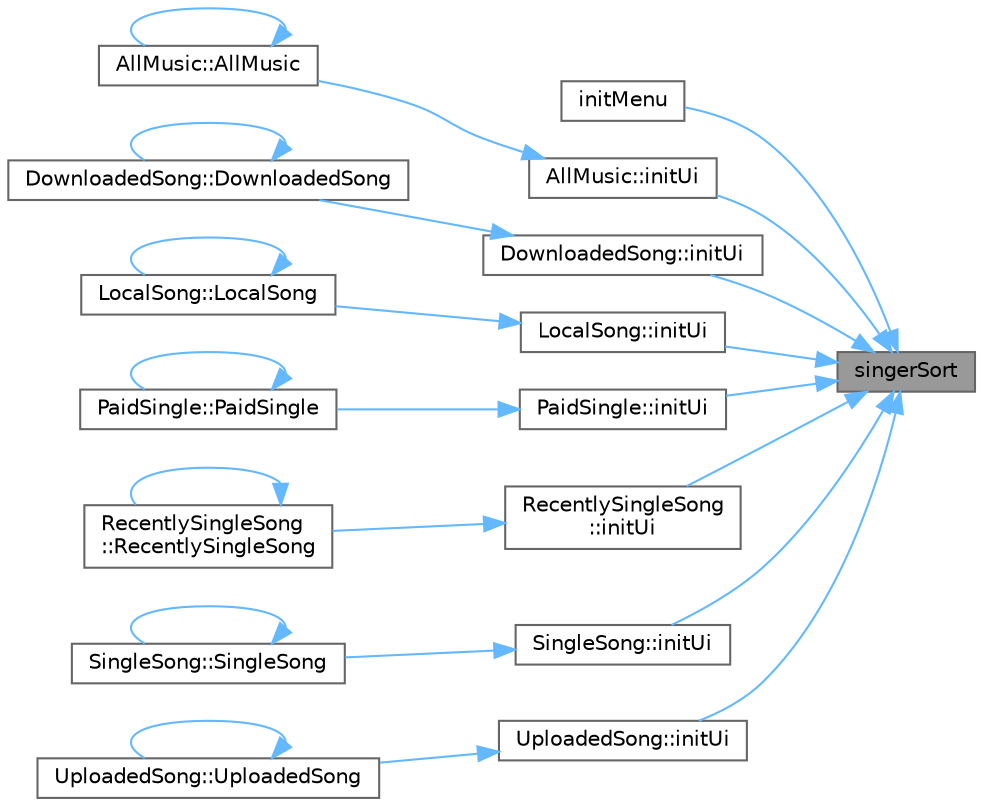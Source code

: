digraph "singerSort"
{
 // LATEX_PDF_SIZE
  bgcolor="transparent";
  edge [fontname=Helvetica,fontsize=10,labelfontname=Helvetica,labelfontsize=10];
  node [fontname=Helvetica,fontsize=10,shape=box,height=0.2,width=0.4];
  rankdir="RL";
  Node1 [id="Node000001",label="singerSort",height=0.2,width=0.4,color="gray40", fillcolor="grey60", style="filled", fontcolor="black",tooltip="歌手排序信号"];
  Node1 -> Node2 [id="edge1_Node000001_Node000002",dir="back",color="steelblue1",style="solid",tooltip=" "];
  Node2 [id="Node000002",label="initMenu",height=0.2,width=0.4,color="grey40", fillcolor="white", style="filled",URL="$class_sort_option_menu.html#a9b45abf428270b1d7e17309e9fc6fe1f",tooltip="初始化菜单布局和内容"];
  Node1 -> Node3 [id="edge2_Node000001_Node000003",dir="back",color="steelblue1",style="solid",tooltip=" "];
  Node3 [id="Node000003",label="AllMusic::initUi",height=0.2,width=0.4,color="grey40", fillcolor="white", style="filled",URL="$class_all_music.html#afba6e95967cc3eb25fd518f7bde6ec04",tooltip="初始化界面"];
  Node3 -> Node4 [id="edge3_Node000003_Node000004",dir="back",color="steelblue1",style="solid",tooltip=" "];
  Node4 [id="Node000004",label="AllMusic::AllMusic",height=0.2,width=0.4,color="grey40", fillcolor="white", style="filled",URL="$class_all_music.html#a64c818ba8964b8bb3b244005b4c57afb",tooltip="构造函数，初始化音乐管理界面"];
  Node4 -> Node4 [id="edge4_Node000004_Node000004",dir="back",color="steelblue1",style="solid",tooltip=" "];
  Node1 -> Node5 [id="edge5_Node000001_Node000005",dir="back",color="steelblue1",style="solid",tooltip=" "];
  Node5 [id="Node000005",label="DownloadedSong::initUi",height=0.2,width=0.4,color="grey40", fillcolor="white", style="filled",URL="$class_downloaded_song.html#afba6e95967cc3eb25fd518f7bde6ec04",tooltip="初始化界面"];
  Node5 -> Node6 [id="edge6_Node000005_Node000006",dir="back",color="steelblue1",style="solid",tooltip=" "];
  Node6 [id="Node000006",label="DownloadedSong::DownloadedSong",height=0.2,width=0.4,color="grey40", fillcolor="white", style="filled",URL="$class_downloaded_song.html#a0d6c6f718b19ebb36aa3fb057fa5484a",tooltip="构造函数，初始化已下载歌曲界面"];
  Node6 -> Node6 [id="edge7_Node000006_Node000006",dir="back",color="steelblue1",style="solid",tooltip=" "];
  Node1 -> Node7 [id="edge8_Node000001_Node000007",dir="back",color="steelblue1",style="solid",tooltip=" "];
  Node7 [id="Node000007",label="LocalSong::initUi",height=0.2,width=0.4,color="grey40", fillcolor="white", style="filled",URL="$class_local_song.html#afba6e95967cc3eb25fd518f7bde6ec04",tooltip="初始化界面"];
  Node7 -> Node8 [id="edge9_Node000007_Node000008",dir="back",color="steelblue1",style="solid",tooltip=" "];
  Node8 [id="Node000008",label="LocalSong::LocalSong",height=0.2,width=0.4,color="grey40", fillcolor="white", style="filled",URL="$class_local_song.html#a9375f55dd6d49239d63d3c19eaef2237",tooltip="构造函数，初始化本地歌曲界面"];
  Node8 -> Node8 [id="edge10_Node000008_Node000008",dir="back",color="steelblue1",style="solid",tooltip=" "];
  Node1 -> Node9 [id="edge11_Node000001_Node000009",dir="back",color="steelblue1",style="solid",tooltip=" "];
  Node9 [id="Node000009",label="PaidSingle::initUi",height=0.2,width=0.4,color="grey40", fillcolor="white", style="filled",URL="$class_paid_single.html#afba6e95967cc3eb25fd518f7bde6ec04",tooltip="初始化界面"];
  Node9 -> Node10 [id="edge12_Node000009_Node000010",dir="back",color="steelblue1",style="solid",tooltip=" "];
  Node10 [id="Node000010",label="PaidSingle::PaidSingle",height=0.2,width=0.4,color="grey40", fillcolor="white", style="filled",URL="$class_paid_single.html#a2e11d4737485ac350fb6084ba9fc2ea7",tooltip="构造函数，初始化付费单曲界面"];
  Node10 -> Node10 [id="edge13_Node000010_Node000010",dir="back",color="steelblue1",style="solid",tooltip=" "];
  Node1 -> Node11 [id="edge14_Node000001_Node000011",dir="back",color="steelblue1",style="solid",tooltip=" "];
  Node11 [id="Node000011",label="RecentlySingleSong\l::initUi",height=0.2,width=0.4,color="grey40", fillcolor="white", style="filled",URL="$class_recently_single_song.html#afba6e95967cc3eb25fd518f7bde6ec04",tooltip="初始化界面"];
  Node11 -> Node12 [id="edge15_Node000011_Node000012",dir="back",color="steelblue1",style="solid",tooltip=" "];
  Node12 [id="Node000012",label="RecentlySingleSong\l::RecentlySingleSong",height=0.2,width=0.4,color="grey40", fillcolor="white", style="filled",URL="$class_recently_single_song.html#a20d33c201251386bf7c763539b1a7b77",tooltip="构造函数，初始化最近单曲界面"];
  Node12 -> Node12 [id="edge16_Node000012_Node000012",dir="back",color="steelblue1",style="solid",tooltip=" "];
  Node1 -> Node13 [id="edge17_Node000001_Node000013",dir="back",color="steelblue1",style="solid",tooltip=" "];
  Node13 [id="Node000013",label="SingleSong::initUi",height=0.2,width=0.4,color="grey40", fillcolor="white", style="filled",URL="$class_single_song.html#afba6e95967cc3eb25fd518f7bde6ec04",tooltip="初始化界面"];
  Node13 -> Node14 [id="edge18_Node000013_Node000014",dir="back",color="steelblue1",style="solid",tooltip=" "];
  Node14 [id="Node000014",label="SingleSong::SingleSong",height=0.2,width=0.4,color="grey40", fillcolor="white", style="filled",URL="$class_single_song.html#ad7977a8c90045e89a96dc208453a2dc0",tooltip="构造函数，初始化单曲界面"];
  Node14 -> Node14 [id="edge19_Node000014_Node000014",dir="back",color="steelblue1",style="solid",tooltip=" "];
  Node1 -> Node15 [id="edge20_Node000001_Node000015",dir="back",color="steelblue1",style="solid",tooltip=" "];
  Node15 [id="Node000015",label="UploadedSong::initUi",height=0.2,width=0.4,color="grey40", fillcolor="white", style="filled",URL="$class_uploaded_song.html#afba6e95967cc3eb25fd518f7bde6ec04",tooltip="初始化界面"];
  Node15 -> Node16 [id="edge21_Node000015_Node000016",dir="back",color="steelblue1",style="solid",tooltip=" "];
  Node16 [id="Node000016",label="UploadedSong::UploadedSong",height=0.2,width=0.4,color="grey40", fillcolor="white", style="filled",URL="$class_uploaded_song.html#a68c3e94d45bdc264ffa53ca8aae8b431",tooltip="构造函数，初始化已上传歌曲界面"];
  Node16 -> Node16 [id="edge22_Node000016_Node000016",dir="back",color="steelblue1",style="solid",tooltip=" "];
}
